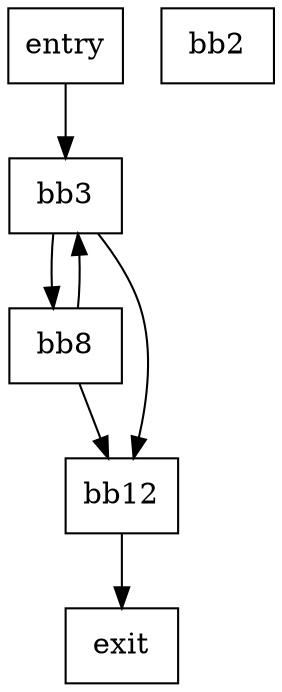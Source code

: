 digraph ControlFlowGraph {
    node [shape=rectangle]
    entry [label="entry"]
    bb2 [label="bb2"]
    bb3 [label="bb3"]
    bb8 [label="bb8"]
    bb12 [label="bb12"]
    
    entry -> bb3
    bb3 -> bb12
    bb3 -> bb8
    bb8 -> bb12
    bb8 -> bb3
    bb12 -> exit
}